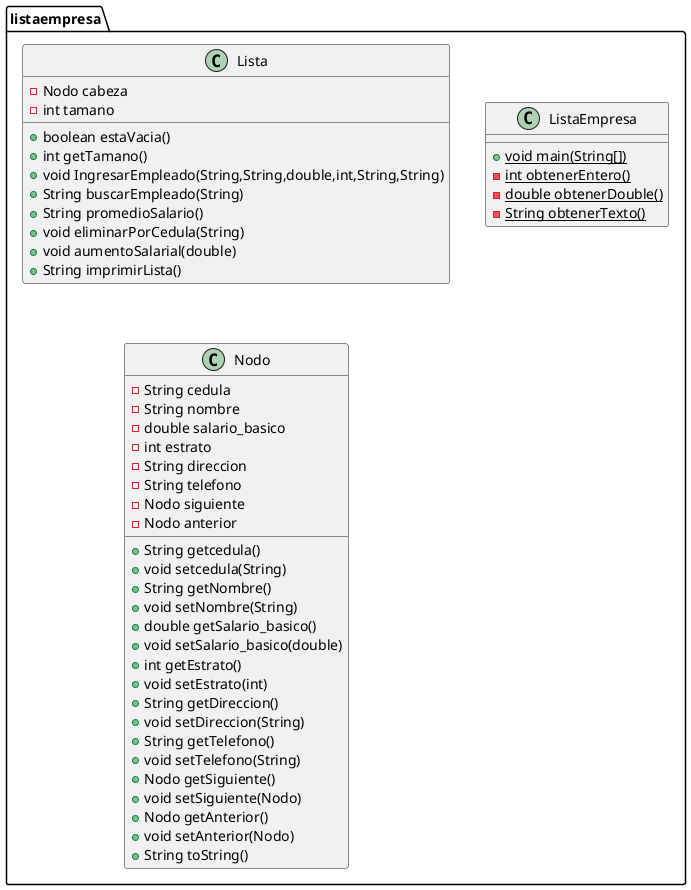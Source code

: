 @startuml
class listaempresa.Lista {
- Nodo cabeza
- int tamano
+ boolean estaVacia()
+ int getTamano()
+ void IngresarEmpleado(String,String,double,int,String,String)
+ String buscarEmpleado(String)
+ String promedioSalario()
+ void eliminarPorCedula(String)
+ void aumentoSalarial(double)
+ String imprimirLista()
}
class listaempresa.ListaEmpresa {
+ {static} void main(String[])
- {static} int obtenerEntero()
- {static} double obtenerDouble()
- {static} String obtenerTexto()
}
class listaempresa.Nodo {
- String cedula
- String nombre
- double salario_basico
- int estrato
- String direccion
- String telefono
- Nodo siguiente
- Nodo anterior
+ String getcedula()
+ void setcedula(String)
+ String getNombre()
+ void setNombre(String)
+ double getSalario_basico()
+ void setSalario_basico(double)
+ int getEstrato()
+ void setEstrato(int)
+ String getDireccion()
+ void setDireccion(String)
+ String getTelefono()
+ void setTelefono(String)
+ Nodo getSiguiente()
+ void setSiguiente(Nodo)
+ Nodo getAnterior()
+ void setAnterior(Nodo)
+ String toString()
}
@enduml